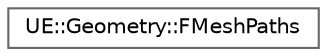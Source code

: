 digraph "Graphical Class Hierarchy"
{
 // INTERACTIVE_SVG=YES
 // LATEX_PDF_SIZE
  bgcolor="transparent";
  edge [fontname=Helvetica,fontsize=10,labelfontname=Helvetica,labelfontsize=10];
  node [fontname=Helvetica,fontsize=10,shape=box,height=0.2,width=0.4];
  rankdir="LR";
  Node0 [id="Node000000",label="UE::Geometry::FMeshPaths",height=0.2,width=0.4,color="grey40", fillcolor="white", style="filled",URL="$dc/dbf/classUE_1_1Geometry_1_1FMeshPaths.html",tooltip="Given a mesh and a set of edges, walk connected edges to form a set of paths."];
}
